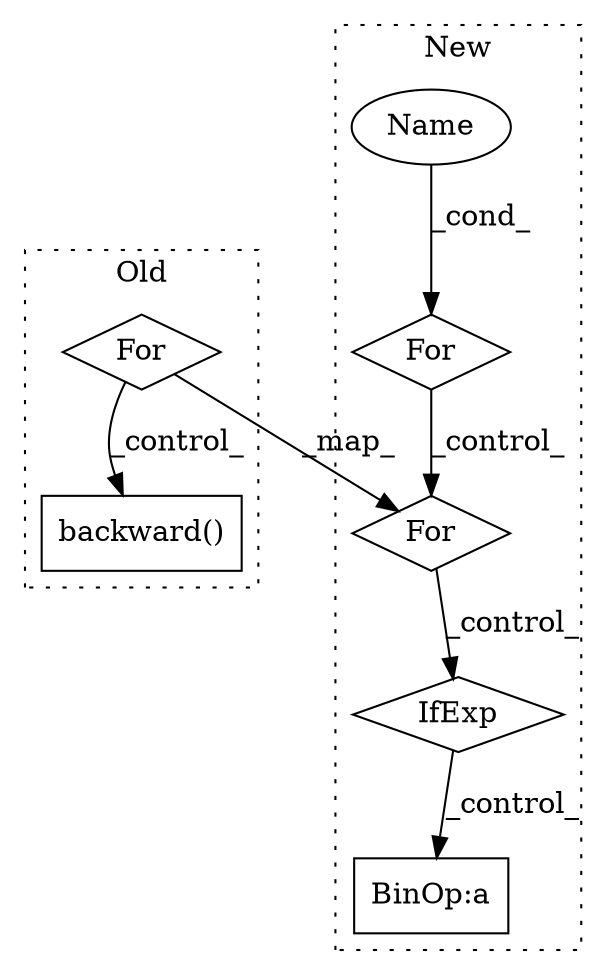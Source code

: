 digraph G {
subgraph cluster0 {
1 [label="backward()" a="75" s="4566" l="18" shape="box"];
6 [label="For" a="107" s="3982,4030" l="4,10" shape="diamond"];
label = "Old";
style="dotted";
}
subgraph cluster1 {
2 [label="For" a="107" s="3977,4031" l="4,10" shape="diamond"];
3 [label="BinOp:a" a="82" s="5221" l="3" shape="box"];
4 [label="Name" a="87" s="3981" l="1" shape="ellipse"];
5 [label="For" a="107" s="4097,4145" l="4,14" shape="diamond"];
7 [label="IfExp" a="51" s="5227,5256" l="4,6" shape="diamond"];
label = "New";
style="dotted";
}
2 -> 5 [label="_control_"];
4 -> 2 [label="_cond_"];
5 -> 7 [label="_control_"];
6 -> 1 [label="_control_"];
6 -> 5 [label="_map_"];
7 -> 3 [label="_control_"];
}